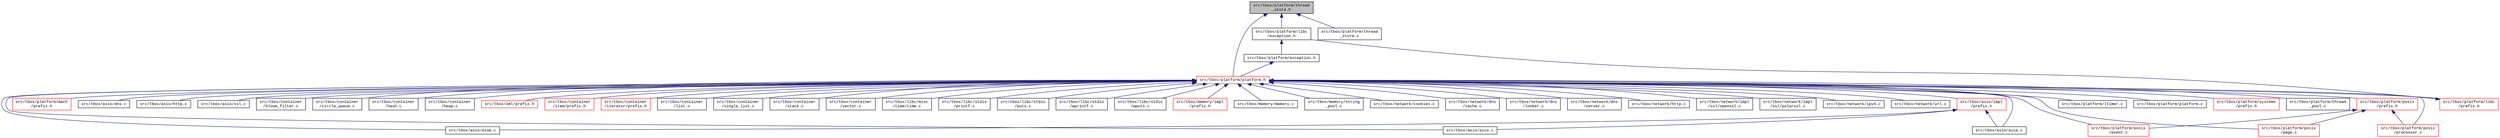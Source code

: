digraph "src/tbox/platform/thread_store.h"
{
  edge [fontname="CourierNew",fontsize="10",labelfontname="CourierNew",labelfontsize="10"];
  node [fontname="CourierNew",fontsize="10",shape=record];
  Node1 [label="src/tbox/platform/thread\l_store.h",height=0.2,width=0.4,color="black", fillcolor="grey75", style="filled" fontcolor="black"];
  Node1 -> Node2 [dir="back",color="midnightblue",fontsize="10",style="solid",fontname="CourierNew"];
  Node2 [label="src/tbox/platform/libc\l/exception.h",height=0.2,width=0.4,color="black", fillcolor="white", style="filled",URL="$dc/da7/libc_2exception_8h_source.html"];
  Node2 -> Node3 [dir="back",color="midnightblue",fontsize="10",style="solid",fontname="CourierNew"];
  Node3 [label="src/tbox/platform/exception.h",height=0.2,width=0.4,color="black", fillcolor="white", style="filled",URL="$dd/d2d/exception_8h_source.html"];
  Node3 -> Node4 [dir="back",color="midnightblue",fontsize="10",style="solid",fontname="CourierNew"];
  Node4 [label="src/tbox/platform/platform.h",height=0.2,width=0.4,color="red", fillcolor="white", style="filled",URL="$de/d03/platform_8h.html"];
  Node4 -> Node5 [dir="back",color="midnightblue",fontsize="10",style="solid",fontname="CourierNew"];
  Node5 [label="src/tbox/asio/impl\l/prefix.h",height=0.2,width=0.4,color="red", fillcolor="white", style="filled",URL="$d3/d3c/asio_2impl_2prefix_8h_source.html"];
  Node5 -> Node6 [dir="back",color="midnightblue",fontsize="10",style="solid",fontname="CourierNew"];
  Node6 [label="src/tbox/asio/aico.c",height=0.2,width=0.4,color="black", fillcolor="white", style="filled",URL="$d5/d69/aico_8c.html"];
  Node5 -> Node7 [dir="back",color="midnightblue",fontsize="10",style="solid",fontname="CourierNew"];
  Node7 [label="src/tbox/asio/aicp.c",height=0.2,width=0.4,color="black", fillcolor="white", style="filled",URL="$d4/ddc/asio_2aicp_8c_source.html"];
  Node5 -> Node8 [dir="back",color="midnightblue",fontsize="10",style="solid",fontname="CourierNew"];
  Node8 [label="src/tbox/asio/aiop.c",height=0.2,width=0.4,color="black", fillcolor="white", style="filled",URL="$da/d6e/asio_2aiop_8c_source.html"];
  Node4 -> Node9 [dir="back",color="midnightblue",fontsize="10",style="solid",fontname="CourierNew"];
  Node9 [label="src/tbox/platform/mach\l/prefix.h",height=0.2,width=0.4,color="red", fillcolor="white", style="filled",URL="$de/d41/platform_2mach_2prefix_8h_source.html"];
  Node4 -> Node10 [dir="back",color="midnightblue",fontsize="10",style="solid",fontname="CourierNew"];
  Node10 [label="src/tbox/platform/libc\l/prefix.h",height=0.2,width=0.4,color="red", fillcolor="white", style="filled",URL="$d9/d39/platform_2libc_2prefix_8h_source.html"];
  Node10 -> Node2 [dir="back",color="midnightblue",fontsize="10",style="solid",fontname="CourierNew"];
  Node4 -> Node6 [dir="back",color="midnightblue",fontsize="10",style="solid",fontname="CourierNew"];
  Node4 -> Node7 [dir="back",color="midnightblue",fontsize="10",style="solid",fontname="CourierNew"];
  Node4 -> Node8 [dir="back",color="midnightblue",fontsize="10",style="solid",fontname="CourierNew"];
  Node4 -> Node11 [dir="back",color="midnightblue",fontsize="10",style="solid",fontname="CourierNew"];
  Node11 [label="src/tbox/asio/dns.c",height=0.2,width=0.4,color="black", fillcolor="white", style="filled",URL="$de/dbc/asio_2dns_8c_source.html"];
  Node4 -> Node12 [dir="back",color="midnightblue",fontsize="10",style="solid",fontname="CourierNew"];
  Node12 [label="src/tbox/asio/http.c",height=0.2,width=0.4,color="black", fillcolor="white", style="filled",URL="$dc/d2c/asio_2http_8c_source.html"];
  Node4 -> Node13 [dir="back",color="midnightblue",fontsize="10",style="solid",fontname="CourierNew"];
  Node13 [label="src/tbox/asio/ssl.c",height=0.2,width=0.4,color="black", fillcolor="white", style="filled",URL="$d0/df1/ssl_8c.html"];
  Node4 -> Node14 [dir="back",color="midnightblue",fontsize="10",style="solid",fontname="CourierNew"];
  Node14 [label="src/tbox/container\l/bloom_filter.c",height=0.2,width=0.4,color="black", fillcolor="white", style="filled",URL="$dc/d02/bloom__filter_8c.html"];
  Node4 -> Node15 [dir="back",color="midnightblue",fontsize="10",style="solid",fontname="CourierNew"];
  Node15 [label="src/tbox/container\l/circle_queue.c",height=0.2,width=0.4,color="black", fillcolor="white", style="filled",URL="$da/d7e/circle__queue_8c.html"];
  Node4 -> Node16 [dir="back",color="midnightblue",fontsize="10",style="solid",fontname="CourierNew"];
  Node16 [label="src/tbox/container\l/hash.c",height=0.2,width=0.4,color="black", fillcolor="white", style="filled",URL="$d1/d04/hash_8c_source.html"];
  Node4 -> Node17 [dir="back",color="midnightblue",fontsize="10",style="solid",fontname="CourierNew"];
  Node17 [label="src/tbox/container\l/heap.c",height=0.2,width=0.4,color="black", fillcolor="white", style="filled",URL="$d2/d29/heap_8c.html"];
  Node4 -> Node18 [dir="back",color="midnightblue",fontsize="10",style="solid",fontname="CourierNew"];
  Node18 [label="src/tbox/xml/prefix.h",height=0.2,width=0.4,color="red", fillcolor="white", style="filled",URL="$d1/d9b/xml_2prefix_8h_source.html"];
  Node4 -> Node19 [dir="back",color="midnightblue",fontsize="10",style="solid",fontname="CourierNew"];
  Node19 [label="src/tbox/container\l/item/prefix.h",height=0.2,width=0.4,color="red", fillcolor="white", style="filled",URL="$df/d6e/container_2item_2prefix_8h_source.html"];
  Node4 -> Node20 [dir="back",color="midnightblue",fontsize="10",style="solid",fontname="CourierNew"];
  Node20 [label="src/tbox/container\l/iterator/prefix.h",height=0.2,width=0.4,color="red", fillcolor="white", style="filled",URL="$d1/d81/container_2iterator_2prefix_8h_source.html"];
  Node4 -> Node21 [dir="back",color="midnightblue",fontsize="10",style="solid",fontname="CourierNew"];
  Node21 [label="src/tbox/container\l/list.c",height=0.2,width=0.4,color="black", fillcolor="white", style="filled",URL="$d7/d40/list_8c.html"];
  Node4 -> Node22 [dir="back",color="midnightblue",fontsize="10",style="solid",fontname="CourierNew"];
  Node22 [label="src/tbox/container\l/single_list.c",height=0.2,width=0.4,color="black", fillcolor="white", style="filled",URL="$d6/dc3/single__list_8c.html"];
  Node4 -> Node23 [dir="back",color="midnightblue",fontsize="10",style="solid",fontname="CourierNew"];
  Node23 [label="src/tbox/container\l/stack.c",height=0.2,width=0.4,color="black", fillcolor="white", style="filled",URL="$d3/dbb/stack_8c.html"];
  Node4 -> Node24 [dir="back",color="midnightblue",fontsize="10",style="solid",fontname="CourierNew"];
  Node24 [label="src/tbox/container\l/vector.c",height=0.2,width=0.4,color="black", fillcolor="white", style="filled",URL="$df/dfa/vector_8c.html"];
  Node4 -> Node25 [dir="back",color="midnightblue",fontsize="10",style="solid",fontname="CourierNew"];
  Node25 [label="src/tbox/libc/misc\l/time/time.c",height=0.2,width=0.4,color="black", fillcolor="white", style="filled",URL="$d2/dc8/libc_2misc_2time_2time_8c_source.html"];
  Node4 -> Node26 [dir="back",color="midnightblue",fontsize="10",style="solid",fontname="CourierNew"];
  Node26 [label="src/tbox/libc/stdio\l/printf.c",height=0.2,width=0.4,color="black", fillcolor="white", style="filled",URL="$d1/d3d/printf_8c.html"];
  Node4 -> Node27 [dir="back",color="midnightblue",fontsize="10",style="solid",fontname="CourierNew"];
  Node27 [label="src/tbox/libc/stdio\l/puts.c",height=0.2,width=0.4,color="black", fillcolor="white", style="filled",URL="$d4/d54/puts_8c.html"];
  Node4 -> Node28 [dir="back",color="midnightblue",fontsize="10",style="solid",fontname="CourierNew"];
  Node28 [label="src/tbox/libc/stdio\l/wprintf.c",height=0.2,width=0.4,color="black", fillcolor="white", style="filled",URL="$d1/d53/wprintf_8c.html"];
  Node4 -> Node29 [dir="back",color="midnightblue",fontsize="10",style="solid",fontname="CourierNew"];
  Node29 [label="src/tbox/libc/stdio\l/wputs.c",height=0.2,width=0.4,color="black", fillcolor="white", style="filled",URL="$d8/d65/wputs_8c.html"];
  Node4 -> Node30 [dir="back",color="midnightblue",fontsize="10",style="solid",fontname="CourierNew"];
  Node30 [label="src/tbox/memory/impl\l/prefix.h",height=0.2,width=0.4,color="red", fillcolor="white", style="filled",URL="$d8/dad/memory_2impl_2prefix_8h_source.html"];
  Node4 -> Node31 [dir="back",color="midnightblue",fontsize="10",style="solid",fontname="CourierNew"];
  Node31 [label="src/tbox/memory/memory.c",height=0.2,width=0.4,color="black", fillcolor="white", style="filled",URL="$de/d30/memory_2memory_8c_source.html"];
  Node4 -> Node32 [dir="back",color="midnightblue",fontsize="10",style="solid",fontname="CourierNew"];
  Node32 [label="src/tbox/memory/string\l_pool.c",height=0.2,width=0.4,color="black", fillcolor="white", style="filled",URL="$d3/d3f/string__pool_8c.html"];
  Node4 -> Node33 [dir="back",color="midnightblue",fontsize="10",style="solid",fontname="CourierNew"];
  Node33 [label="src/tbox/network/cookies.c",height=0.2,width=0.4,color="black", fillcolor="white", style="filled",URL="$db/d79/cookies_8c.html"];
  Node4 -> Node34 [dir="back",color="midnightblue",fontsize="10",style="solid",fontname="CourierNew"];
  Node34 [label="src/tbox/network/dns\l/cache.c",height=0.2,width=0.4,color="black", fillcolor="white", style="filled",URL="$d0/d49/network_2dns_2cache_8c_source.html"];
  Node4 -> Node35 [dir="back",color="midnightblue",fontsize="10",style="solid",fontname="CourierNew"];
  Node35 [label="src/tbox/network/dns\l/looker.c",height=0.2,width=0.4,color="black", fillcolor="white", style="filled",URL="$d8/d79/looker_8c.html"];
  Node4 -> Node36 [dir="back",color="midnightblue",fontsize="10",style="solid",fontname="CourierNew"];
  Node36 [label="src/tbox/network/dns\l/server.c",height=0.2,width=0.4,color="black", fillcolor="white", style="filled",URL="$d1/d20/server_8c.html"];
  Node4 -> Node37 [dir="back",color="midnightblue",fontsize="10",style="solid",fontname="CourierNew"];
  Node37 [label="src/tbox/network/http.c",height=0.2,width=0.4,color="black", fillcolor="white", style="filled",URL="$d1/daa/network_2http_8c_source.html"];
  Node4 -> Node38 [dir="back",color="midnightblue",fontsize="10",style="solid",fontname="CourierNew"];
  Node38 [label="src/tbox/network/impl\l/ssl/openssl.c",height=0.2,width=0.4,color="black", fillcolor="white", style="filled",URL="$d5/d66/openssl_8c.html"];
  Node4 -> Node39 [dir="back",color="midnightblue",fontsize="10",style="solid",fontname="CourierNew"];
  Node39 [label="src/tbox/network/impl\l/ssl/polarssl.c",height=0.2,width=0.4,color="black", fillcolor="white", style="filled",URL="$de/d7b/polarssl_8c.html"];
  Node4 -> Node40 [dir="back",color="midnightblue",fontsize="10",style="solid",fontname="CourierNew"];
  Node40 [label="src/tbox/network/ipv4.c",height=0.2,width=0.4,color="black", fillcolor="white", style="filled",URL="$d5/d6d/ipv4_8c.html"];
  Node4 -> Node41 [dir="back",color="midnightblue",fontsize="10",style="solid",fontname="CourierNew"];
  Node41 [label="src/tbox/network/url.c",height=0.2,width=0.4,color="black", fillcolor="white", style="filled",URL="$d3/d95/network_2url_8c_source.html"];
  Node4 -> Node42 [dir="back",color="midnightblue",fontsize="10",style="solid",fontname="CourierNew"];
  Node42 [label="src/tbox/platform/posix\l/prefix.h",height=0.2,width=0.4,color="red", fillcolor="white", style="filled",URL="$dc/d8e/platform_2posix_2prefix_8h_source.html"];
  Node42 -> Node43 [dir="back",color="midnightblue",fontsize="10",style="solid",fontname="CourierNew"];
  Node43 [label="src/tbox/platform/posix\l/event.c",height=0.2,width=0.4,color="red", fillcolor="white", style="filled",URL="$df/de6/posix_2event_8c_source.html"];
  Node42 -> Node44 [dir="back",color="midnightblue",fontsize="10",style="solid",fontname="CourierNew"];
  Node44 [label="src/tbox/platform/posix\l/page.c",height=0.2,width=0.4,color="red", fillcolor="white", style="filled",URL="$d0/dbf/posix_2page_8c_source.html"];
  Node42 -> Node45 [dir="back",color="midnightblue",fontsize="10",style="solid",fontname="CourierNew"];
  Node45 [label="src/tbox/platform/posix\l/processor.c",height=0.2,width=0.4,color="red", fillcolor="white", style="filled",URL="$d2/de2/posix_2processor_8c_source.html"];
  Node4 -> Node43 [dir="back",color="midnightblue",fontsize="10",style="solid",fontname="CourierNew"];
  Node4 -> Node46 [dir="back",color="midnightblue",fontsize="10",style="solid",fontname="CourierNew"];
  Node46 [label="src/tbox/platform/ltimer.c",height=0.2,width=0.4,color="black", fillcolor="white", style="filled",URL="$d7/d10/ltimer_8c.html"];
  Node4 -> Node44 [dir="back",color="midnightblue",fontsize="10",style="solid",fontname="CourierNew"];
  Node4 -> Node47 [dir="back",color="midnightblue",fontsize="10",style="solid",fontname="CourierNew"];
  Node47 [label="src/tbox/platform/platform.c",height=0.2,width=0.4,color="black", fillcolor="white", style="filled",URL="$dc/d3f/platform_8c.html"];
  Node4 -> Node45 [dir="back",color="midnightblue",fontsize="10",style="solid",fontname="CourierNew"];
  Node4 -> Node48 [dir="back",color="midnightblue",fontsize="10",style="solid",fontname="CourierNew"];
  Node48 [label="src/tbox/platform/systemv\l/prefix.h",height=0.2,width=0.4,color="red", fillcolor="white", style="filled",URL="$de/df7/platform_2systemv_2prefix_8h_source.html"];
  Node4 -> Node49 [dir="back",color="midnightblue",fontsize="10",style="solid",fontname="CourierNew"];
  Node49 [label="src/tbox/platform/thread\l_pool.c",height=0.2,width=0.4,color="black", fillcolor="white", style="filled",URL="$db/d84/thread__pool_8c.html"];
  Node1 -> Node4 [dir="back",color="midnightblue",fontsize="10",style="solid",fontname="CourierNew"];
  Node1 -> Node50 [dir="back",color="midnightblue",fontsize="10",style="solid",fontname="CourierNew"];
  Node50 [label="src/tbox/platform/thread\l_store.c",height=0.2,width=0.4,color="black", fillcolor="white", style="filled",URL="$d6/dfa/thread__store_8c_source.html"];
}
